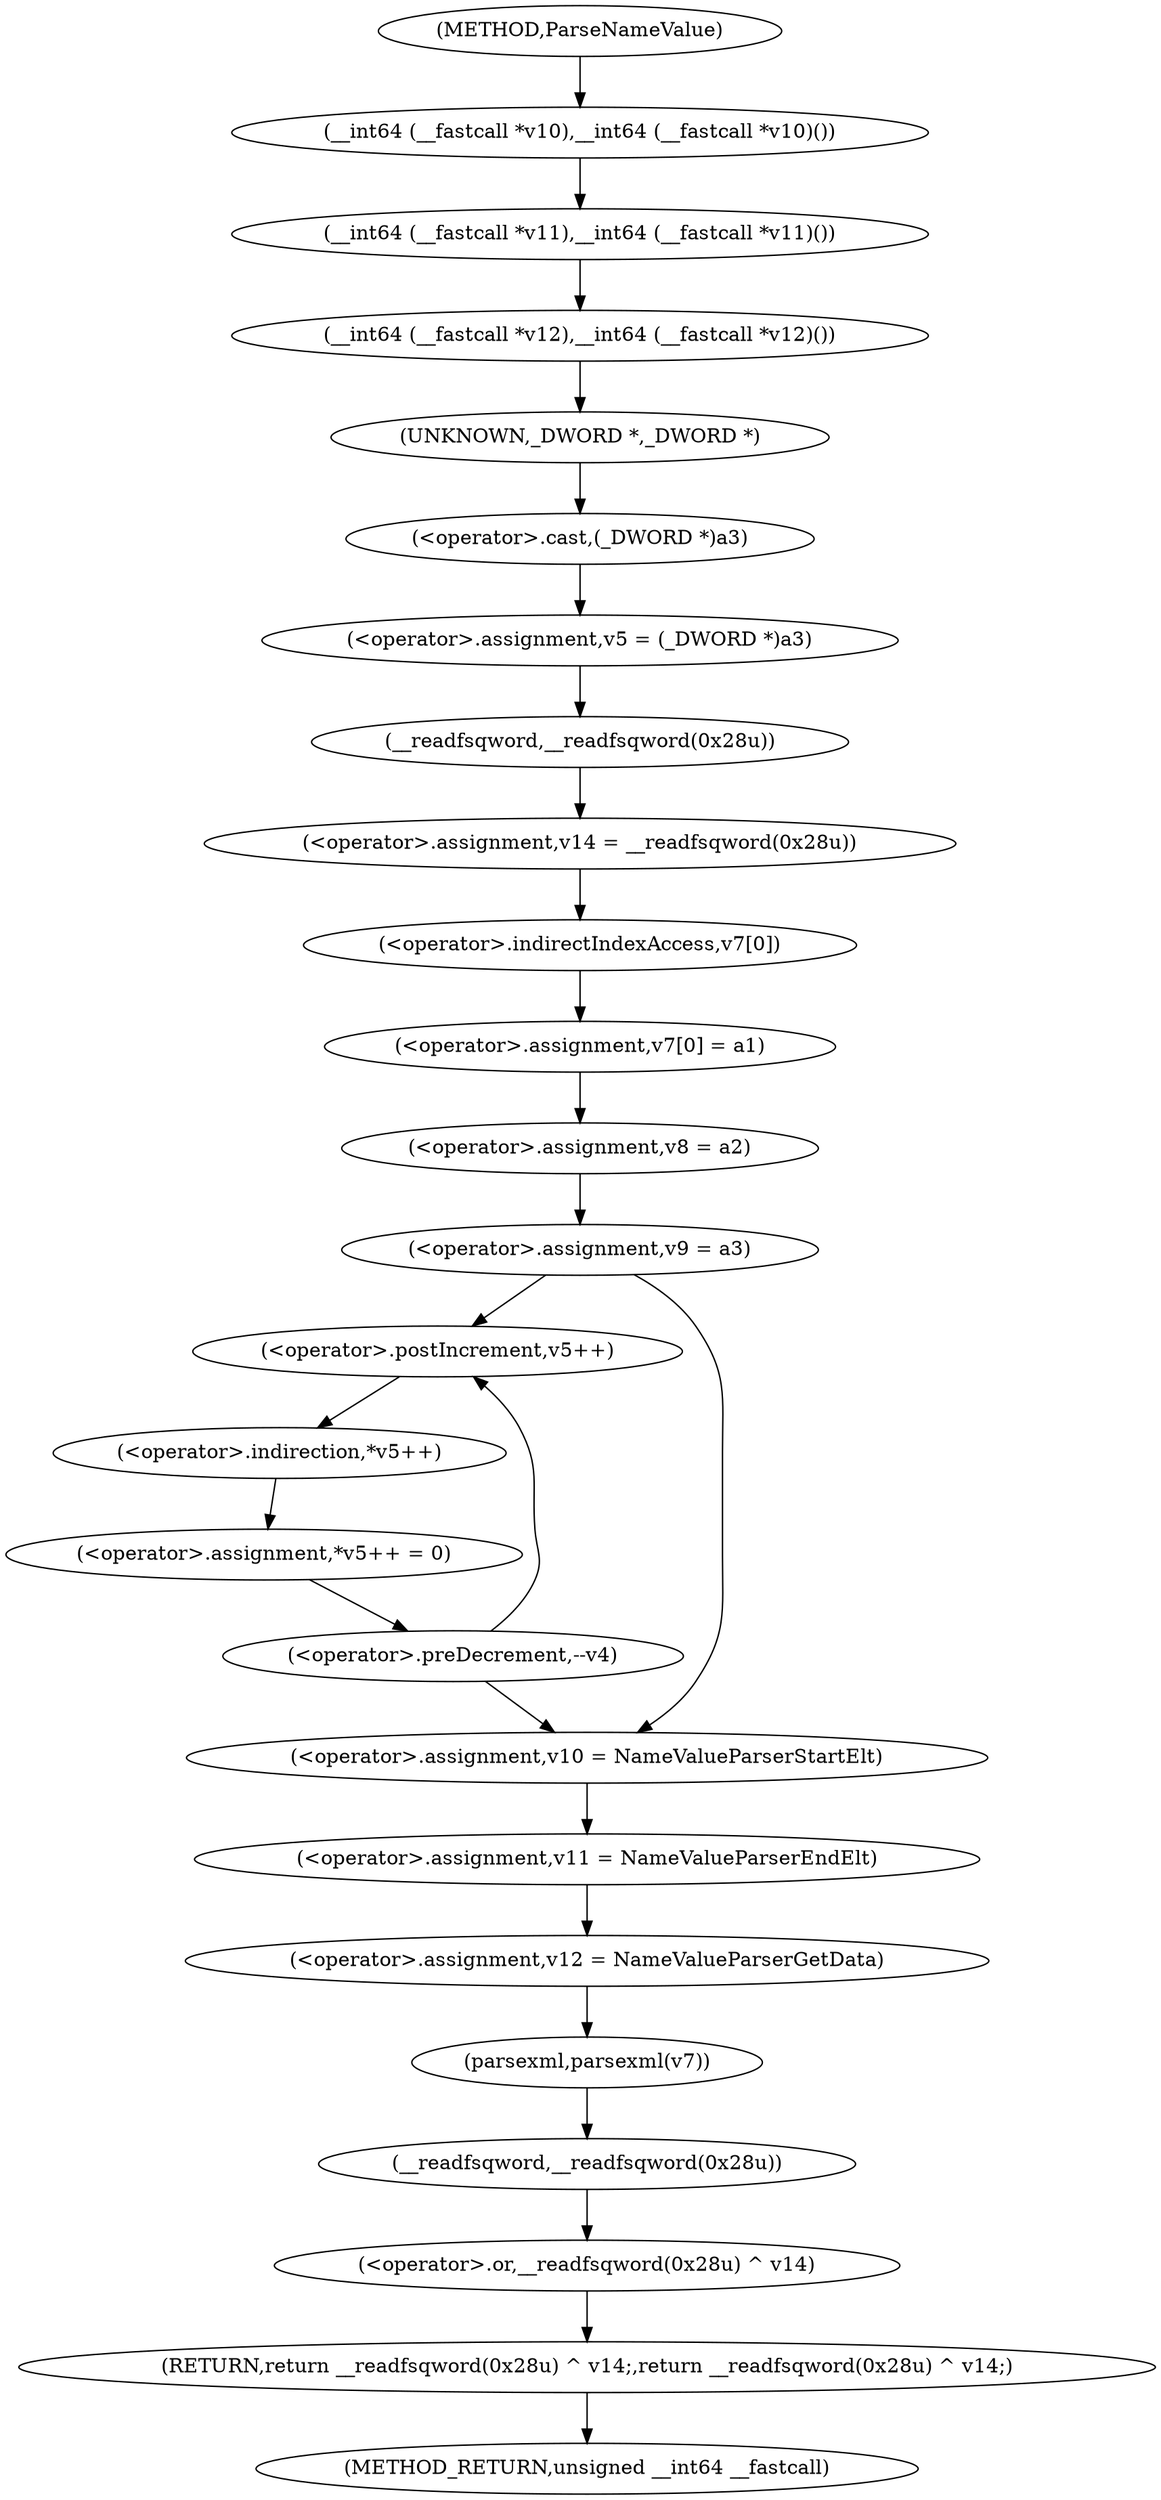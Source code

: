 digraph ParseNameValue {  
"1000121" [label = "(__int64 (__fastcall *v10),__int64 (__fastcall *v10)())" ]
"1000122" [label = "(__int64 (__fastcall *v11),__int64 (__fastcall *v11)())" ]
"1000123" [label = "(__int64 (__fastcall *v12),__int64 (__fastcall *v12)())" ]
"1000127" [label = "(<operator>.assignment,v5 = (_DWORD *)a3)" ]
"1000129" [label = "(<operator>.cast,(_DWORD *)a3)" ]
"1000130" [label = "(UNKNOWN,_DWORD *,_DWORD *)" ]
"1000132" [label = "(<operator>.assignment,v14 = __readfsqword(0x28u))" ]
"1000134" [label = "(__readfsqword,__readfsqword(0x28u))" ]
"1000136" [label = "(<operator>.assignment,v7[0] = a1)" ]
"1000137" [label = "(<operator>.indirectIndexAccess,v7[0])" ]
"1000141" [label = "(<operator>.assignment,v8 = a2)" ]
"1000144" [label = "(<operator>.assignment,v9 = a3)" ]
"1000151" [label = "(<operator>.assignment,*v5++ = 0)" ]
"1000152" [label = "(<operator>.indirection,*v5++)" ]
"1000153" [label = "(<operator>.postIncrement,v5++)" ]
"1000156" [label = "(<operator>.preDecrement,--v4)" ]
"1000158" [label = "(<operator>.assignment,v10 = NameValueParserStartElt)" ]
"1000161" [label = "(<operator>.assignment,v11 = NameValueParserEndElt)" ]
"1000164" [label = "(<operator>.assignment,v12 = NameValueParserGetData)" ]
"1000167" [label = "(parsexml,parsexml(v7))" ]
"1000169" [label = "(RETURN,return __readfsqword(0x28u) ^ v14;,return __readfsqword(0x28u) ^ v14;)" ]
"1000170" [label = "(<operator>.or,__readfsqword(0x28u) ^ v14)" ]
"1000171" [label = "(__readfsqword,__readfsqword(0x28u))" ]
"1000111" [label = "(METHOD,ParseNameValue)" ]
"1000174" [label = "(METHOD_RETURN,unsigned __int64 __fastcall)" ]
  "1000121" -> "1000122" 
  "1000122" -> "1000123" 
  "1000123" -> "1000130" 
  "1000127" -> "1000134" 
  "1000129" -> "1000127" 
  "1000130" -> "1000129" 
  "1000132" -> "1000137" 
  "1000134" -> "1000132" 
  "1000136" -> "1000141" 
  "1000137" -> "1000136" 
  "1000141" -> "1000144" 
  "1000144" -> "1000153" 
  "1000144" -> "1000158" 
  "1000151" -> "1000156" 
  "1000152" -> "1000151" 
  "1000153" -> "1000152" 
  "1000156" -> "1000153" 
  "1000156" -> "1000158" 
  "1000158" -> "1000161" 
  "1000161" -> "1000164" 
  "1000164" -> "1000167" 
  "1000167" -> "1000171" 
  "1000169" -> "1000174" 
  "1000170" -> "1000169" 
  "1000171" -> "1000170" 
  "1000111" -> "1000121" 
}
